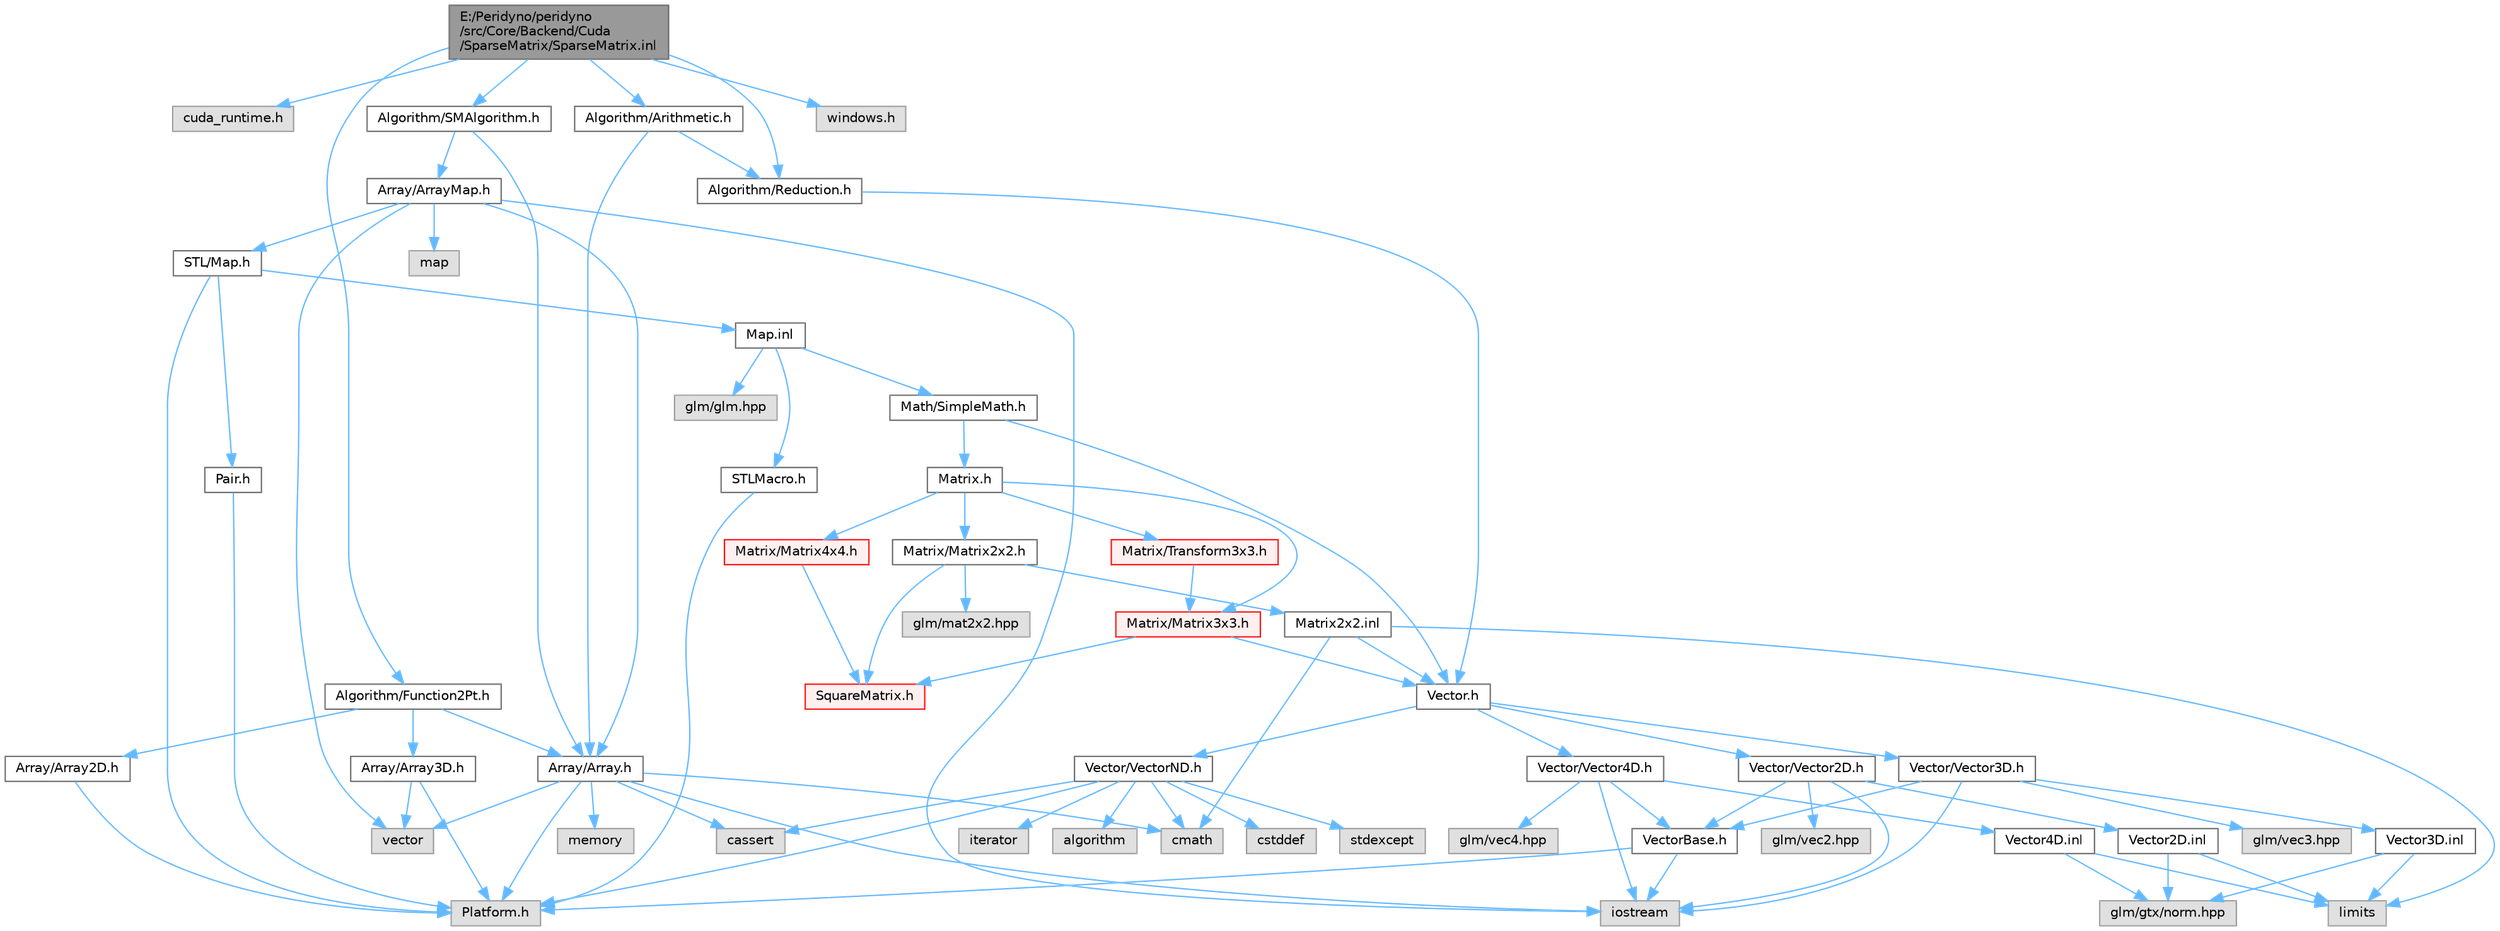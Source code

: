 digraph "E:/Peridyno/peridyno/src/Core/Backend/Cuda/SparseMatrix/SparseMatrix.inl"
{
 // LATEX_PDF_SIZE
  bgcolor="transparent";
  edge [fontname=Helvetica,fontsize=10,labelfontname=Helvetica,labelfontsize=10];
  node [fontname=Helvetica,fontsize=10,shape=box,height=0.2,width=0.4];
  Node1 [id="Node000001",label="E:/Peridyno/peridyno\l/src/Core/Backend/Cuda\l/SparseMatrix/SparseMatrix.inl",height=0.2,width=0.4,color="gray40", fillcolor="grey60", style="filled", fontcolor="black",tooltip=" "];
  Node1 -> Node2 [id="edge1_Node000001_Node000002",color="steelblue1",style="solid",tooltip=" "];
  Node2 [id="Node000002",label="cuda_runtime.h",height=0.2,width=0.4,color="grey60", fillcolor="#E0E0E0", style="filled",tooltip=" "];
  Node1 -> Node3 [id="edge2_Node000001_Node000003",color="steelblue1",style="solid",tooltip=" "];
  Node3 [id="Node000003",label="Algorithm/Reduction.h",height=0.2,width=0.4,color="grey40", fillcolor="white", style="filled",URL="$_reduction_8h.html",tooltip=" "];
  Node3 -> Node4 [id="edge3_Node000003_Node000004",color="steelblue1",style="solid",tooltip=" "];
  Node4 [id="Node000004",label="Vector.h",height=0.2,width=0.4,color="grey40", fillcolor="white", style="filled",URL="$_vector_8h.html",tooltip=" "];
  Node4 -> Node5 [id="edge4_Node000004_Node000005",color="steelblue1",style="solid",tooltip=" "];
  Node5 [id="Node000005",label="Vector/Vector2D.h",height=0.2,width=0.4,color="grey40", fillcolor="white", style="filled",URL="$_vector2_d_8h.html",tooltip=" "];
  Node5 -> Node6 [id="edge5_Node000005_Node000006",color="steelblue1",style="solid",tooltip=" "];
  Node6 [id="Node000006",label="glm/vec2.hpp",height=0.2,width=0.4,color="grey60", fillcolor="#E0E0E0", style="filled",tooltip=" "];
  Node5 -> Node7 [id="edge6_Node000005_Node000007",color="steelblue1",style="solid",tooltip=" "];
  Node7 [id="Node000007",label="iostream",height=0.2,width=0.4,color="grey60", fillcolor="#E0E0E0", style="filled",tooltip=" "];
  Node5 -> Node8 [id="edge7_Node000005_Node000008",color="steelblue1",style="solid",tooltip=" "];
  Node8 [id="Node000008",label="VectorBase.h",height=0.2,width=0.4,color="grey40", fillcolor="white", style="filled",URL="$_vector_base_8h.html",tooltip=" "];
  Node8 -> Node7 [id="edge8_Node000008_Node000007",color="steelblue1",style="solid",tooltip=" "];
  Node8 -> Node9 [id="edge9_Node000008_Node000009",color="steelblue1",style="solid",tooltip=" "];
  Node9 [id="Node000009",label="Platform.h",height=0.2,width=0.4,color="grey60", fillcolor="#E0E0E0", style="filled",tooltip=" "];
  Node5 -> Node10 [id="edge10_Node000005_Node000010",color="steelblue1",style="solid",tooltip=" "];
  Node10 [id="Node000010",label="Vector2D.inl",height=0.2,width=0.4,color="grey40", fillcolor="white", style="filled",URL="$_vector2_d_8inl.html",tooltip=" "];
  Node10 -> Node11 [id="edge11_Node000010_Node000011",color="steelblue1",style="solid",tooltip=" "];
  Node11 [id="Node000011",label="limits",height=0.2,width=0.4,color="grey60", fillcolor="#E0E0E0", style="filled",tooltip=" "];
  Node10 -> Node12 [id="edge12_Node000010_Node000012",color="steelblue1",style="solid",tooltip=" "];
  Node12 [id="Node000012",label="glm/gtx/norm.hpp",height=0.2,width=0.4,color="grey60", fillcolor="#E0E0E0", style="filled",tooltip=" "];
  Node4 -> Node13 [id="edge13_Node000004_Node000013",color="steelblue1",style="solid",tooltip=" "];
  Node13 [id="Node000013",label="Vector/Vector3D.h",height=0.2,width=0.4,color="grey40", fillcolor="white", style="filled",URL="$_vector3_d_8h.html",tooltip=" "];
  Node13 -> Node14 [id="edge14_Node000013_Node000014",color="steelblue1",style="solid",tooltip=" "];
  Node14 [id="Node000014",label="glm/vec3.hpp",height=0.2,width=0.4,color="grey60", fillcolor="#E0E0E0", style="filled",tooltip=" "];
  Node13 -> Node7 [id="edge15_Node000013_Node000007",color="steelblue1",style="solid",tooltip=" "];
  Node13 -> Node8 [id="edge16_Node000013_Node000008",color="steelblue1",style="solid",tooltip=" "];
  Node13 -> Node15 [id="edge17_Node000013_Node000015",color="steelblue1",style="solid",tooltip=" "];
  Node15 [id="Node000015",label="Vector3D.inl",height=0.2,width=0.4,color="grey40", fillcolor="white", style="filled",URL="$_vector3_d_8inl.html",tooltip=" "];
  Node15 -> Node11 [id="edge18_Node000015_Node000011",color="steelblue1",style="solid",tooltip=" "];
  Node15 -> Node12 [id="edge19_Node000015_Node000012",color="steelblue1",style="solid",tooltip=" "];
  Node4 -> Node16 [id="edge20_Node000004_Node000016",color="steelblue1",style="solid",tooltip=" "];
  Node16 [id="Node000016",label="Vector/Vector4D.h",height=0.2,width=0.4,color="grey40", fillcolor="white", style="filled",URL="$_vector4_d_8h.html",tooltip=" "];
  Node16 -> Node17 [id="edge21_Node000016_Node000017",color="steelblue1",style="solid",tooltip=" "];
  Node17 [id="Node000017",label="glm/vec4.hpp",height=0.2,width=0.4,color="grey60", fillcolor="#E0E0E0", style="filled",tooltip=" "];
  Node16 -> Node7 [id="edge22_Node000016_Node000007",color="steelblue1",style="solid",tooltip=" "];
  Node16 -> Node8 [id="edge23_Node000016_Node000008",color="steelblue1",style="solid",tooltip=" "];
  Node16 -> Node18 [id="edge24_Node000016_Node000018",color="steelblue1",style="solid",tooltip=" "];
  Node18 [id="Node000018",label="Vector4D.inl",height=0.2,width=0.4,color="grey40", fillcolor="white", style="filled",URL="$_vector4_d_8inl.html",tooltip=" "];
  Node18 -> Node11 [id="edge25_Node000018_Node000011",color="steelblue1",style="solid",tooltip=" "];
  Node18 -> Node12 [id="edge26_Node000018_Node000012",color="steelblue1",style="solid",tooltip=" "];
  Node4 -> Node19 [id="edge27_Node000004_Node000019",color="steelblue1",style="solid",tooltip=" "];
  Node19 [id="Node000019",label="Vector/VectorND.h",height=0.2,width=0.4,color="grey40", fillcolor="white", style="filled",URL="$_vector_n_d_8h.html",tooltip=" "];
  Node19 -> Node20 [id="edge28_Node000019_Node000020",color="steelblue1",style="solid",tooltip=" "];
  Node20 [id="Node000020",label="cstddef",height=0.2,width=0.4,color="grey60", fillcolor="#E0E0E0", style="filled",tooltip=" "];
  Node19 -> Node21 [id="edge29_Node000019_Node000021",color="steelblue1",style="solid",tooltip=" "];
  Node21 [id="Node000021",label="stdexcept",height=0.2,width=0.4,color="grey60", fillcolor="#E0E0E0", style="filled",tooltip=" "];
  Node19 -> Node22 [id="edge30_Node000019_Node000022",color="steelblue1",style="solid",tooltip=" "];
  Node22 [id="Node000022",label="iterator",height=0.2,width=0.4,color="grey60", fillcolor="#E0E0E0", style="filled",tooltip=" "];
  Node19 -> Node23 [id="edge31_Node000019_Node000023",color="steelblue1",style="solid",tooltip=" "];
  Node23 [id="Node000023",label="algorithm",height=0.2,width=0.4,color="grey60", fillcolor="#E0E0E0", style="filled",tooltip=" "];
  Node19 -> Node24 [id="edge32_Node000019_Node000024",color="steelblue1",style="solid",tooltip=" "];
  Node24 [id="Node000024",label="cmath",height=0.2,width=0.4,color="grey60", fillcolor="#E0E0E0", style="filled",tooltip=" "];
  Node19 -> Node25 [id="edge33_Node000019_Node000025",color="steelblue1",style="solid",tooltip=" "];
  Node25 [id="Node000025",label="cassert",height=0.2,width=0.4,color="grey60", fillcolor="#E0E0E0", style="filled",tooltip=" "];
  Node19 -> Node9 [id="edge34_Node000019_Node000009",color="steelblue1",style="solid",tooltip=" "];
  Node1 -> Node26 [id="edge35_Node000001_Node000026",color="steelblue1",style="solid",tooltip=" "];
  Node26 [id="Node000026",label="Algorithm/Arithmetic.h",height=0.2,width=0.4,color="grey40", fillcolor="white", style="filled",URL="$_arithmetic_8h.html",tooltip=" "];
  Node26 -> Node3 [id="edge36_Node000026_Node000003",color="steelblue1",style="solid",tooltip=" "];
  Node26 -> Node27 [id="edge37_Node000026_Node000027",color="steelblue1",style="solid",tooltip=" "];
  Node27 [id="Node000027",label="Array/Array.h",height=0.2,width=0.4,color="grey40", fillcolor="white", style="filled",URL="$_array_8h.html",tooltip=" "];
  Node27 -> Node9 [id="edge38_Node000027_Node000009",color="steelblue1",style="solid",tooltip=" "];
  Node27 -> Node25 [id="edge39_Node000027_Node000025",color="steelblue1",style="solid",tooltip=" "];
  Node27 -> Node28 [id="edge40_Node000027_Node000028",color="steelblue1",style="solid",tooltip=" "];
  Node28 [id="Node000028",label="vector",height=0.2,width=0.4,color="grey60", fillcolor="#E0E0E0", style="filled",tooltip=" "];
  Node27 -> Node7 [id="edge41_Node000027_Node000007",color="steelblue1",style="solid",tooltip=" "];
  Node27 -> Node29 [id="edge42_Node000027_Node000029",color="steelblue1",style="solid",tooltip=" "];
  Node29 [id="Node000029",label="memory",height=0.2,width=0.4,color="grey60", fillcolor="#E0E0E0", style="filled",tooltip=" "];
  Node27 -> Node24 [id="edge43_Node000027_Node000024",color="steelblue1",style="solid",tooltip=" "];
  Node1 -> Node30 [id="edge44_Node000001_Node000030",color="steelblue1",style="solid",tooltip=" "];
  Node30 [id="Node000030",label="Algorithm/Function2Pt.h",height=0.2,width=0.4,color="grey40", fillcolor="white", style="filled",URL="$_function2_pt_8h.html",tooltip=" "];
  Node30 -> Node27 [id="edge45_Node000030_Node000027",color="steelblue1",style="solid",tooltip=" "];
  Node30 -> Node31 [id="edge46_Node000030_Node000031",color="steelblue1",style="solid",tooltip=" "];
  Node31 [id="Node000031",label="Array/Array2D.h",height=0.2,width=0.4,color="grey40", fillcolor="white", style="filled",URL="$_array2_d_8h.html",tooltip=" "];
  Node31 -> Node9 [id="edge47_Node000031_Node000009",color="steelblue1",style="solid",tooltip=" "];
  Node30 -> Node32 [id="edge48_Node000030_Node000032",color="steelblue1",style="solid",tooltip=" "];
  Node32 [id="Node000032",label="Array/Array3D.h",height=0.2,width=0.4,color="grey40", fillcolor="white", style="filled",URL="$_array3_d_8h.html",tooltip=" "];
  Node32 -> Node9 [id="edge49_Node000032_Node000009",color="steelblue1",style="solid",tooltip=" "];
  Node32 -> Node28 [id="edge50_Node000032_Node000028",color="steelblue1",style="solid",tooltip=" "];
  Node1 -> Node33 [id="edge51_Node000001_Node000033",color="steelblue1",style="solid",tooltip=" "];
  Node33 [id="Node000033",label="Algorithm/SMAlgorithm.h",height=0.2,width=0.4,color="grey40", fillcolor="white", style="filled",URL="$_backend_2_cuda_2_algorithm_2_s_m_algorithm_8h.html",tooltip=" "];
  Node33 -> Node27 [id="edge52_Node000033_Node000027",color="steelblue1",style="solid",tooltip=" "];
  Node33 -> Node34 [id="edge53_Node000033_Node000034",color="steelblue1",style="solid",tooltip=" "];
  Node34 [id="Node000034",label="Array/ArrayMap.h",height=0.2,width=0.4,color="grey40", fillcolor="white", style="filled",URL="$_array_map_8h.html",tooltip=" "];
  Node34 -> Node35 [id="edge54_Node000034_Node000035",color="steelblue1",style="solid",tooltip=" "];
  Node35 [id="Node000035",label="map",height=0.2,width=0.4,color="grey60", fillcolor="#E0E0E0", style="filled",tooltip=" "];
  Node34 -> Node28 [id="edge55_Node000034_Node000028",color="steelblue1",style="solid",tooltip=" "];
  Node34 -> Node7 [id="edge56_Node000034_Node000007",color="steelblue1",style="solid",tooltip=" "];
  Node34 -> Node36 [id="edge57_Node000034_Node000036",color="steelblue1",style="solid",tooltip=" "];
  Node36 [id="Node000036",label="STL/Map.h",height=0.2,width=0.4,color="grey40", fillcolor="white", style="filled",URL="$_map_8h.html",tooltip=" "];
  Node36 -> Node9 [id="edge58_Node000036_Node000009",color="steelblue1",style="solid",tooltip=" "];
  Node36 -> Node37 [id="edge59_Node000036_Node000037",color="steelblue1",style="solid",tooltip=" "];
  Node37 [id="Node000037",label="Pair.h",height=0.2,width=0.4,color="grey40", fillcolor="white", style="filled",URL="$_pair_8h.html",tooltip=" "];
  Node37 -> Node9 [id="edge60_Node000037_Node000009",color="steelblue1",style="solid",tooltip=" "];
  Node36 -> Node38 [id="edge61_Node000036_Node000038",color="steelblue1",style="solid",tooltip=" "];
  Node38 [id="Node000038",label="Map.inl",height=0.2,width=0.4,color="grey40", fillcolor="white", style="filled",URL="$_map_8inl.html",tooltip=" "];
  Node38 -> Node39 [id="edge62_Node000038_Node000039",color="steelblue1",style="solid",tooltip=" "];
  Node39 [id="Node000039",label="Math/SimpleMath.h",height=0.2,width=0.4,color="grey40", fillcolor="white", style="filled",URL="$_simple_math_8h.html",tooltip=" "];
  Node39 -> Node4 [id="edge63_Node000039_Node000004",color="steelblue1",style="solid",tooltip=" "];
  Node39 -> Node40 [id="edge64_Node000039_Node000040",color="steelblue1",style="solid",tooltip=" "];
  Node40 [id="Node000040",label="Matrix.h",height=0.2,width=0.4,color="grey40", fillcolor="white", style="filled",URL="$_matrix_8h.html",tooltip=" "];
  Node40 -> Node41 [id="edge65_Node000040_Node000041",color="steelblue1",style="solid",tooltip=" "];
  Node41 [id="Node000041",label="Matrix/Matrix2x2.h",height=0.2,width=0.4,color="grey40", fillcolor="white", style="filled",URL="$_matrix2x2_8h.html",tooltip=" "];
  Node41 -> Node42 [id="edge66_Node000041_Node000042",color="steelblue1",style="solid",tooltip=" "];
  Node42 [id="Node000042",label="glm/mat2x2.hpp",height=0.2,width=0.4,color="grey60", fillcolor="#E0E0E0", style="filled",tooltip=" "];
  Node41 -> Node43 [id="edge67_Node000041_Node000043",color="steelblue1",style="solid",tooltip=" "];
  Node43 [id="Node000043",label="SquareMatrix.h",height=0.2,width=0.4,color="red", fillcolor="#FFF0F0", style="filled",URL="$_square_matrix_8h.html",tooltip=" "];
  Node41 -> Node45 [id="edge68_Node000041_Node000045",color="steelblue1",style="solid",tooltip=" "];
  Node45 [id="Node000045",label="Matrix2x2.inl",height=0.2,width=0.4,color="grey40", fillcolor="white", style="filled",URL="$_matrix2x2_8inl.html",tooltip=" "];
  Node45 -> Node24 [id="edge69_Node000045_Node000024",color="steelblue1",style="solid",tooltip=" "];
  Node45 -> Node11 [id="edge70_Node000045_Node000011",color="steelblue1",style="solid",tooltip=" "];
  Node45 -> Node4 [id="edge71_Node000045_Node000004",color="steelblue1",style="solid",tooltip=" "];
  Node40 -> Node46 [id="edge72_Node000040_Node000046",color="steelblue1",style="solid",tooltip=" "];
  Node46 [id="Node000046",label="Matrix/Matrix3x3.h",height=0.2,width=0.4,color="red", fillcolor="#FFF0F0", style="filled",URL="$_matrix3x3_8h.html",tooltip=" "];
  Node46 -> Node4 [id="edge73_Node000046_Node000004",color="steelblue1",style="solid",tooltip=" "];
  Node46 -> Node43 [id="edge74_Node000046_Node000043",color="steelblue1",style="solid",tooltip=" "];
  Node40 -> Node49 [id="edge75_Node000040_Node000049",color="steelblue1",style="solid",tooltip=" "];
  Node49 [id="Node000049",label="Matrix/Matrix4x4.h",height=0.2,width=0.4,color="red", fillcolor="#FFF0F0", style="filled",URL="$_matrix4x4_8h.html",tooltip=" "];
  Node49 -> Node43 [id="edge76_Node000049_Node000043",color="steelblue1",style="solid",tooltip=" "];
  Node40 -> Node52 [id="edge77_Node000040_Node000052",color="steelblue1",style="solid",tooltip=" "];
  Node52 [id="Node000052",label="Matrix/Transform3x3.h",height=0.2,width=0.4,color="red", fillcolor="#FFF0F0", style="filled",URL="$_transform3x3_8h.html",tooltip=" "];
  Node52 -> Node46 [id="edge78_Node000052_Node000046",color="steelblue1",style="solid",tooltip=" "];
  Node38 -> Node57 [id="edge79_Node000038_Node000057",color="steelblue1",style="solid",tooltip=" "];
  Node57 [id="Node000057",label="glm/glm.hpp",height=0.2,width=0.4,color="grey60", fillcolor="#E0E0E0", style="filled",tooltip=" "];
  Node38 -> Node58 [id="edge80_Node000038_Node000058",color="steelblue1",style="solid",tooltip=" "];
  Node58 [id="Node000058",label="STLMacro.h",height=0.2,width=0.4,color="grey40", fillcolor="white", style="filled",URL="$_s_t_l_macro_8h.html",tooltip=" "];
  Node58 -> Node9 [id="edge81_Node000058_Node000009",color="steelblue1",style="solid",tooltip=" "];
  Node34 -> Node27 [id="edge82_Node000034_Node000027",color="steelblue1",style="solid",tooltip=" "];
  Node1 -> Node59 [id="edge83_Node000001_Node000059",color="steelblue1",style="solid",tooltip=" "];
  Node59 [id="Node000059",label="windows.h",height=0.2,width=0.4,color="grey60", fillcolor="#E0E0E0", style="filled",tooltip=" "];
}
